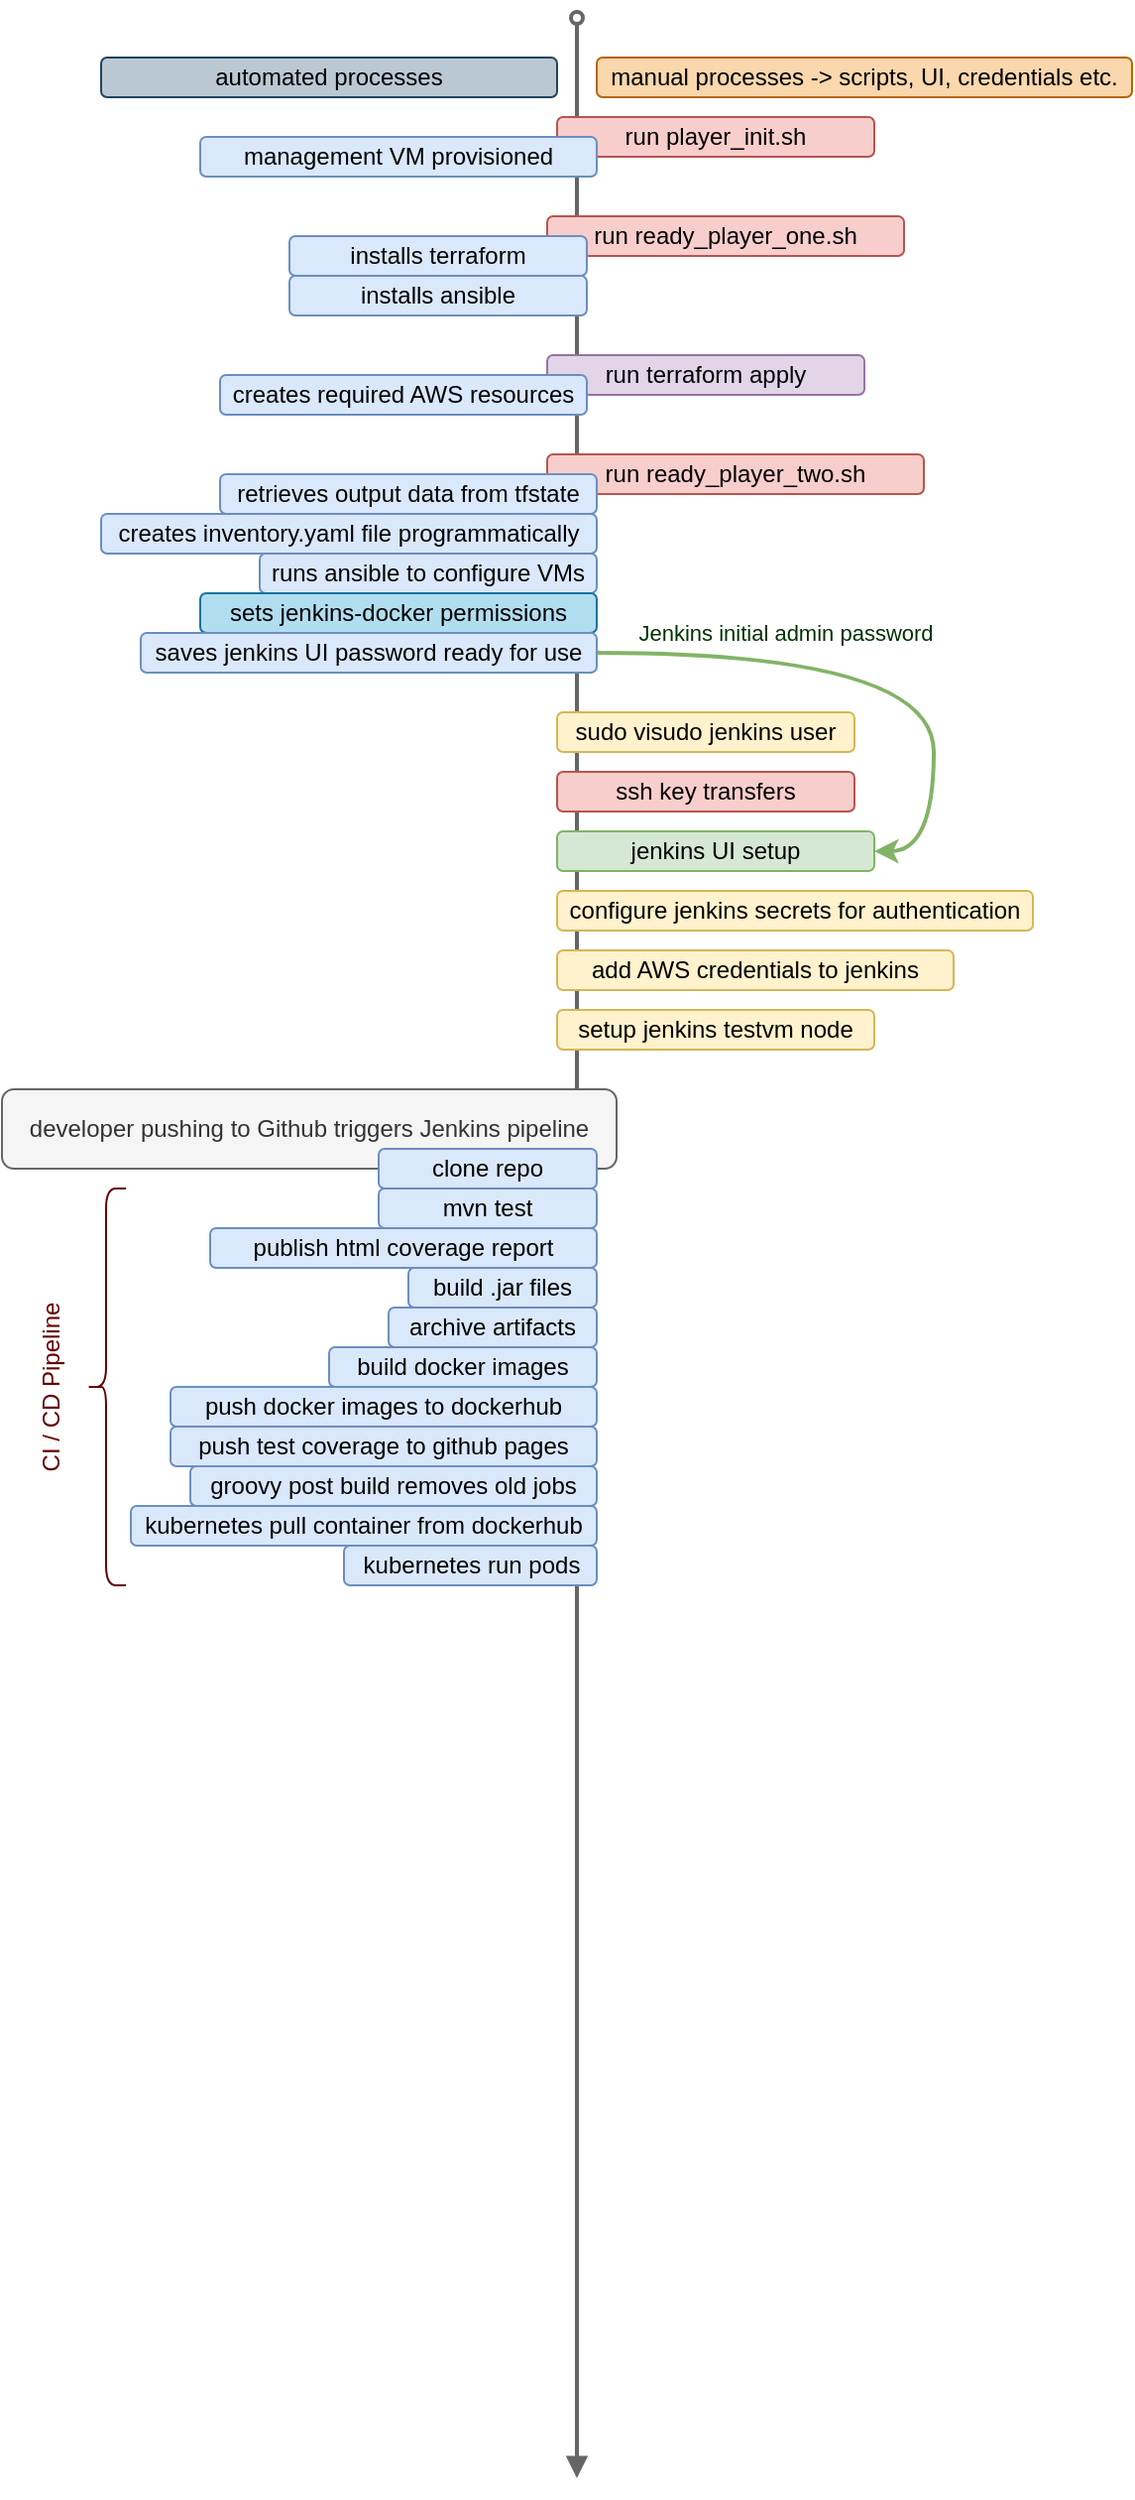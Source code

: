 <mxfile version="14.5.1" type="device"><diagram id="sBoVk0M_r0ua1bFvn3O-" name="Page-1"><mxGraphModel dx="1266" dy="972" grid="1" gridSize="10" guides="1" tooltips="1" connect="1" arrows="1" fold="1" page="1" pageScale="1" pageWidth="1169" pageHeight="827" math="0" shadow="0"><root><mxCell id="0"/><mxCell id="1" parent="0"/><mxCell id="2Fp-943jErIWETX7gsZH-19" value="" style="endArrow=oval;html=1;strokeWidth=2;fillColor=#f5f5f5;strokeColor=#666666;startArrow=block;startFill=1;endFill=0;" parent="1" edge="1"><mxGeometry width="50" height="50" relative="1" as="geometry"><mxPoint x="340" y="1250" as="sourcePoint"/><mxPoint x="340" y="10" as="targetPoint"/></mxGeometry></mxCell><mxCell id="2Fp-943jErIWETX7gsZH-2" value="run player_init.sh" style="rounded=1;whiteSpace=wrap;html=1;fillColor=#f8cecc;strokeColor=#b85450;" parent="1" vertex="1"><mxGeometry x="330" y="60" width="160" height="20" as="geometry"/></mxCell><mxCell id="2Fp-943jErIWETX7gsZH-4" value="management VM provisioned" style="rounded=1;whiteSpace=wrap;html=1;fillColor=#dae8fc;strokeColor=#6c8ebf;" parent="1" vertex="1"><mxGeometry x="150" y="70" width="200" height="20" as="geometry"/></mxCell><mxCell id="2Fp-943jErIWETX7gsZH-6" value="run ready_player_one.sh" style="rounded=1;whiteSpace=wrap;html=1;fillColor=#f8cecc;strokeColor=#b85450;" parent="1" vertex="1"><mxGeometry x="325" y="110" width="180" height="20" as="geometry"/></mxCell><mxCell id="2Fp-943jErIWETX7gsZH-8" value="installs terraform" style="rounded=1;whiteSpace=wrap;html=1;fillColor=#dae8fc;strokeColor=#6c8ebf;" parent="1" vertex="1"><mxGeometry x="195" y="120" width="150" height="20" as="geometry"/></mxCell><mxCell id="2Fp-943jErIWETX7gsZH-29" style="edgeStyle=orthogonalEdgeStyle;curved=1;rounded=0;orthogonalLoop=1;jettySize=auto;html=1;exitX=1;exitY=0.5;exitDx=0;exitDy=0;entryX=1;entryY=0.5;entryDx=0;entryDy=0;startArrow=none;startFill=0;endArrow=classic;endFill=1;strokeWidth=2;fillColor=#d5e8d4;strokeColor=#82b366;" parent="1" source="L0TZtoQqpNnFQi7FGDWE-8" target="2Fp-943jErIWETX7gsZH-15" edge="1"><mxGeometry relative="1" as="geometry"><Array as="points"><mxPoint x="520" y="330"/><mxPoint x="520" y="430"/></Array></mxGeometry></mxCell><mxCell id="2Fp-943jErIWETX7gsZH-30" value="&lt;font color=&quot;#003300&quot;&gt;Jenkins initial admin password&lt;/font&gt;" style="edgeLabel;html=1;align=center;verticalAlign=middle;resizable=0;points=[];" parent="2Fp-943jErIWETX7gsZH-29" vertex="1" connectable="0"><mxGeometry x="-0.043" y="-4" relative="1" as="geometry"><mxPoint x="-49.05" y="-14" as="offset"/></mxGeometry></mxCell><mxCell id="2Fp-943jErIWETX7gsZH-10" value="run ready_player_two.sh" style="rounded=1;whiteSpace=wrap;html=1;fillColor=#f8cecc;strokeColor=#b85450;" parent="1" vertex="1"><mxGeometry x="325" y="230" width="190" height="20" as="geometry"/></mxCell><mxCell id="2Fp-943jErIWETX7gsZH-12" value="retrieves output data from tfstate" style="rounded=1;whiteSpace=wrap;html=1;fillColor=#dae8fc;strokeColor=#6c8ebf;" parent="1" vertex="1"><mxGeometry x="160" y="240" width="190" height="20" as="geometry"/></mxCell><mxCell id="2Fp-943jErIWETX7gsZH-13" value="creates inventory.yaml file programmatically" style="rounded=1;whiteSpace=wrap;html=1;fillColor=#dae8fc;strokeColor=#6c8ebf;" parent="1" vertex="1"><mxGeometry x="100" y="260" width="250" height="20" as="geometry"/></mxCell><mxCell id="2Fp-943jErIWETX7gsZH-14" value="runs ansible to configure VMs" style="rounded=1;whiteSpace=wrap;html=1;fillColor=#dae8fc;strokeColor=#6c8ebf;" parent="1" vertex="1"><mxGeometry x="180" y="280" width="170" height="20" as="geometry"/></mxCell><mxCell id="2Fp-943jErIWETX7gsZH-15" value="jenkins UI setup" style="rounded=1;whiteSpace=wrap;html=1;fillColor=#d5e8d4;strokeColor=#82b366;" parent="1" vertex="1"><mxGeometry x="330" y="420" width="160" height="20" as="geometry"/></mxCell><mxCell id="2Fp-943jErIWETX7gsZH-17" value="automated processes" style="rounded=1;whiteSpace=wrap;html=1;fillColor=#bac8d3;strokeColor=#23445d;" parent="1" vertex="1"><mxGeometry x="100" y="30" width="230" height="20" as="geometry"/></mxCell><mxCell id="2Fp-943jErIWETX7gsZH-18" value="manual processes -&amp;gt; scripts, UI, credentials etc." style="rounded=1;whiteSpace=wrap;html=1;fillColor=#fad7ac;strokeColor=#b46504;" parent="1" vertex="1"><mxGeometry x="350" y="30" width="270" height="20" as="geometry"/></mxCell><mxCell id="2Fp-943jErIWETX7gsZH-20" value="run terraform apply" style="rounded=1;whiteSpace=wrap;html=1;fillColor=#e1d5e7;strokeColor=#9673a6;" parent="1" vertex="1"><mxGeometry x="325" y="180" width="160" height="20" as="geometry"/></mxCell><mxCell id="2Fp-943jErIWETX7gsZH-27" value="sudo visudo jenkins user" style="rounded=1;whiteSpace=wrap;html=1;fillColor=#fff2cc;strokeColor=#d6b656;" parent="1" vertex="1"><mxGeometry x="330" y="360" width="150" height="20" as="geometry"/></mxCell><mxCell id="2Fp-943jErIWETX7gsZH-31" value="configure jenkins secrets for authentication" style="rounded=1;whiteSpace=wrap;html=1;fillColor=#fff2cc;strokeColor=#d6b656;" parent="1" vertex="1"><mxGeometry x="330" y="450" width="240" height="20" as="geometry"/></mxCell><mxCell id="2Fp-943jErIWETX7gsZH-36" value="&lt;font color=&quot;#660000&quot;&gt;public key&lt;/font&gt;" style="edgeStyle=orthogonalEdgeStyle;curved=1;rounded=0;orthogonalLoop=1;jettySize=auto;html=1;exitX=1;exitY=0.75;exitDx=0;exitDy=0;entryX=1;entryY=0.25;entryDx=0;entryDy=0;startArrow=none;startFill=0;endArrow=classic;endFill=1;strokeWidth=2;fillColor=#f8cecc;strokeColor=#b85450;" parent="1" target="2Fp-943jErIWETX7gsZH-35" edge="1"><mxGeometry x="-0.154" y="20" relative="1" as="geometry"><Array as="points"><mxPoint x="500" y="623"/><mxPoint x="500" y="648"/></Array><mxPoint as="offset"/><mxPoint x="480" y="622.5" as="sourcePoint"/></mxGeometry></mxCell><mxCell id="2Fp-943jErIWETX7gsZH-37" value="ssh key transfers" style="rounded=1;whiteSpace=wrap;html=1;fillColor=#f8cecc;strokeColor=#b85450;" parent="1" vertex="1"><mxGeometry x="330" y="390" width="150" height="20" as="geometry"/></mxCell><mxCell id="2Fp-943jErIWETX7gsZH-44" value="setup jenkins testvm node" style="rounded=1;whiteSpace=wrap;html=1;fillColor=#fff2cc;strokeColor=#d6b656;" parent="1" vertex="1"><mxGeometry x="330" y="510" width="160" height="20" as="geometry"/></mxCell><mxCell id="2Fp-943jErIWETX7gsZH-46" value="sets jenkins-docker permissions" style="rounded=1;whiteSpace=wrap;html=1;fillColor=#b1ddf0;strokeColor=#10739e;" parent="1" vertex="1"><mxGeometry x="150" y="300" width="200" height="20" as="geometry"/></mxCell><mxCell id="WAR6JOtWHjDdDYquMkQh-2" value="developer pushing to Github triggers Jenkins pipeline" style="rounded=1;whiteSpace=wrap;html=1;fillColor=#f5f5f5;strokeColor=#666666;fontColor=#333333;" parent="1" vertex="1"><mxGeometry x="50" y="550" width="310" height="40" as="geometry"/></mxCell><mxCell id="WAR6JOtWHjDdDYquMkQh-3" value="clone repo" style="rounded=1;whiteSpace=wrap;html=1;fillColor=#dae8fc;strokeColor=#6c8ebf;" parent="1" vertex="1"><mxGeometry x="240" y="580" width="110" height="20" as="geometry"/></mxCell><mxCell id="WAR6JOtWHjDdDYquMkQh-4" value="mvn test" style="rounded=1;whiteSpace=wrap;html=1;fillColor=#dae8fc;strokeColor=#6c8ebf;" parent="1" vertex="1"><mxGeometry x="240" y="600" width="110" height="20" as="geometry"/></mxCell><mxCell id="WAR6JOtWHjDdDYquMkQh-5" value="build .jar files" style="rounded=1;whiteSpace=wrap;html=1;fillColor=#dae8fc;strokeColor=#6c8ebf;" parent="1" vertex="1"><mxGeometry x="255" y="640" width="95" height="20" as="geometry"/></mxCell><mxCell id="WAR6JOtWHjDdDYquMkQh-6" value="archive artifacts" style="rounded=1;whiteSpace=wrap;html=1;fillColor=#dae8fc;strokeColor=#6c8ebf;" parent="1" vertex="1"><mxGeometry x="245" y="660" width="105" height="20" as="geometry"/></mxCell><mxCell id="WAR6JOtWHjDdDYquMkQh-8" value="build docker images" style="rounded=1;whiteSpace=wrap;html=1;fillColor=#dae8fc;strokeColor=#6c8ebf;" parent="1" vertex="1"><mxGeometry x="215" y="680" width="135" height="20" as="geometry"/></mxCell><mxCell id="WAR6JOtWHjDdDYquMkQh-9" value="push docker images to dockerhub" style="rounded=1;whiteSpace=wrap;html=1;fillColor=#dae8fc;strokeColor=#6c8ebf;" parent="1" vertex="1"><mxGeometry x="135" y="700" width="215" height="20" as="geometry"/></mxCell><mxCell id="WAR6JOtWHjDdDYquMkQh-11" value="add AWS credentials to jenkins" style="rounded=1;whiteSpace=wrap;html=1;fillColor=#fff2cc;strokeColor=#d6b656;" parent="1" vertex="1"><mxGeometry x="330" y="480" width="200" height="20" as="geometry"/></mxCell><mxCell id="WAR6JOtWHjDdDYquMkQh-12" value="groovy post build removes old jobs" style="rounded=1;whiteSpace=wrap;html=1;fillColor=#dae8fc;strokeColor=#6c8ebf;" parent="1" vertex="1"><mxGeometry x="145" y="740" width="205" height="20" as="geometry"/></mxCell><mxCell id="WAR6JOtWHjDdDYquMkQh-13" value="publish html coverage report" style="rounded=1;whiteSpace=wrap;html=1;fillColor=#dae8fc;strokeColor=#6c8ebf;" parent="1" vertex="1"><mxGeometry x="155" y="620" width="195" height="20" as="geometry"/></mxCell><mxCell id="WAR6JOtWHjDdDYquMkQh-18" value="push test coverage to github pages" style="rounded=1;whiteSpace=wrap;html=1;fillColor=#dae8fc;strokeColor=#6c8ebf;" parent="1" vertex="1"><mxGeometry x="135" y="720" width="215" height="20" as="geometry"/></mxCell><mxCell id="L0TZtoQqpNnFQi7FGDWE-1" value="kubernetes pull container from dockerhub" style="rounded=1;whiteSpace=wrap;html=1;fillColor=#dae8fc;strokeColor=#6c8ebf;" vertex="1" parent="1"><mxGeometry x="115" y="760" width="235" height="20" as="geometry"/></mxCell><mxCell id="L0TZtoQqpNnFQi7FGDWE-3" value="" style="shape=curlyBracket;whiteSpace=wrap;html=1;rounded=1;size=0.5;fontColor=#660000;strokeColor=#660000;" vertex="1" parent="1"><mxGeometry x="92.5" y="600" width="20" height="200" as="geometry"/></mxCell><mxCell id="L0TZtoQqpNnFQi7FGDWE-4" value="kubernetes run pods" style="rounded=1;whiteSpace=wrap;html=1;fillColor=#dae8fc;strokeColor=#6c8ebf;" vertex="1" parent="1"><mxGeometry x="222.5" y="780" width="127.5" height="20" as="geometry"/></mxCell><mxCell id="L0TZtoQqpNnFQi7FGDWE-5" value="CI / CD Pipeline" style="rounded=1;whiteSpace=wrap;html=1;fillColor=none;textDirection=ltr;horizontal=0;strokeColor=none;fontColor=#660000;" vertex="1" parent="1"><mxGeometry x="65" y="640" width="20" height="120" as="geometry"/></mxCell><mxCell id="L0TZtoQqpNnFQi7FGDWE-6" value="installs ansible" style="rounded=1;whiteSpace=wrap;html=1;fillColor=#dae8fc;strokeColor=#6c8ebf;" vertex="1" parent="1"><mxGeometry x="195" y="140" width="150" height="20" as="geometry"/></mxCell><mxCell id="L0TZtoQqpNnFQi7FGDWE-7" value="creates required AWS resources" style="rounded=1;whiteSpace=wrap;html=1;fillColor=#dae8fc;strokeColor=#6c8ebf;" vertex="1" parent="1"><mxGeometry x="160" y="190" width="185" height="20" as="geometry"/></mxCell><mxCell id="L0TZtoQqpNnFQi7FGDWE-8" value="saves jenkins UI password ready for use" style="rounded=1;whiteSpace=wrap;html=1;fillColor=#dae8fc;strokeColor=#6c8ebf;" vertex="1" parent="1"><mxGeometry x="120" y="320" width="230" height="20" as="geometry"/></mxCell></root></mxGraphModel></diagram></mxfile>